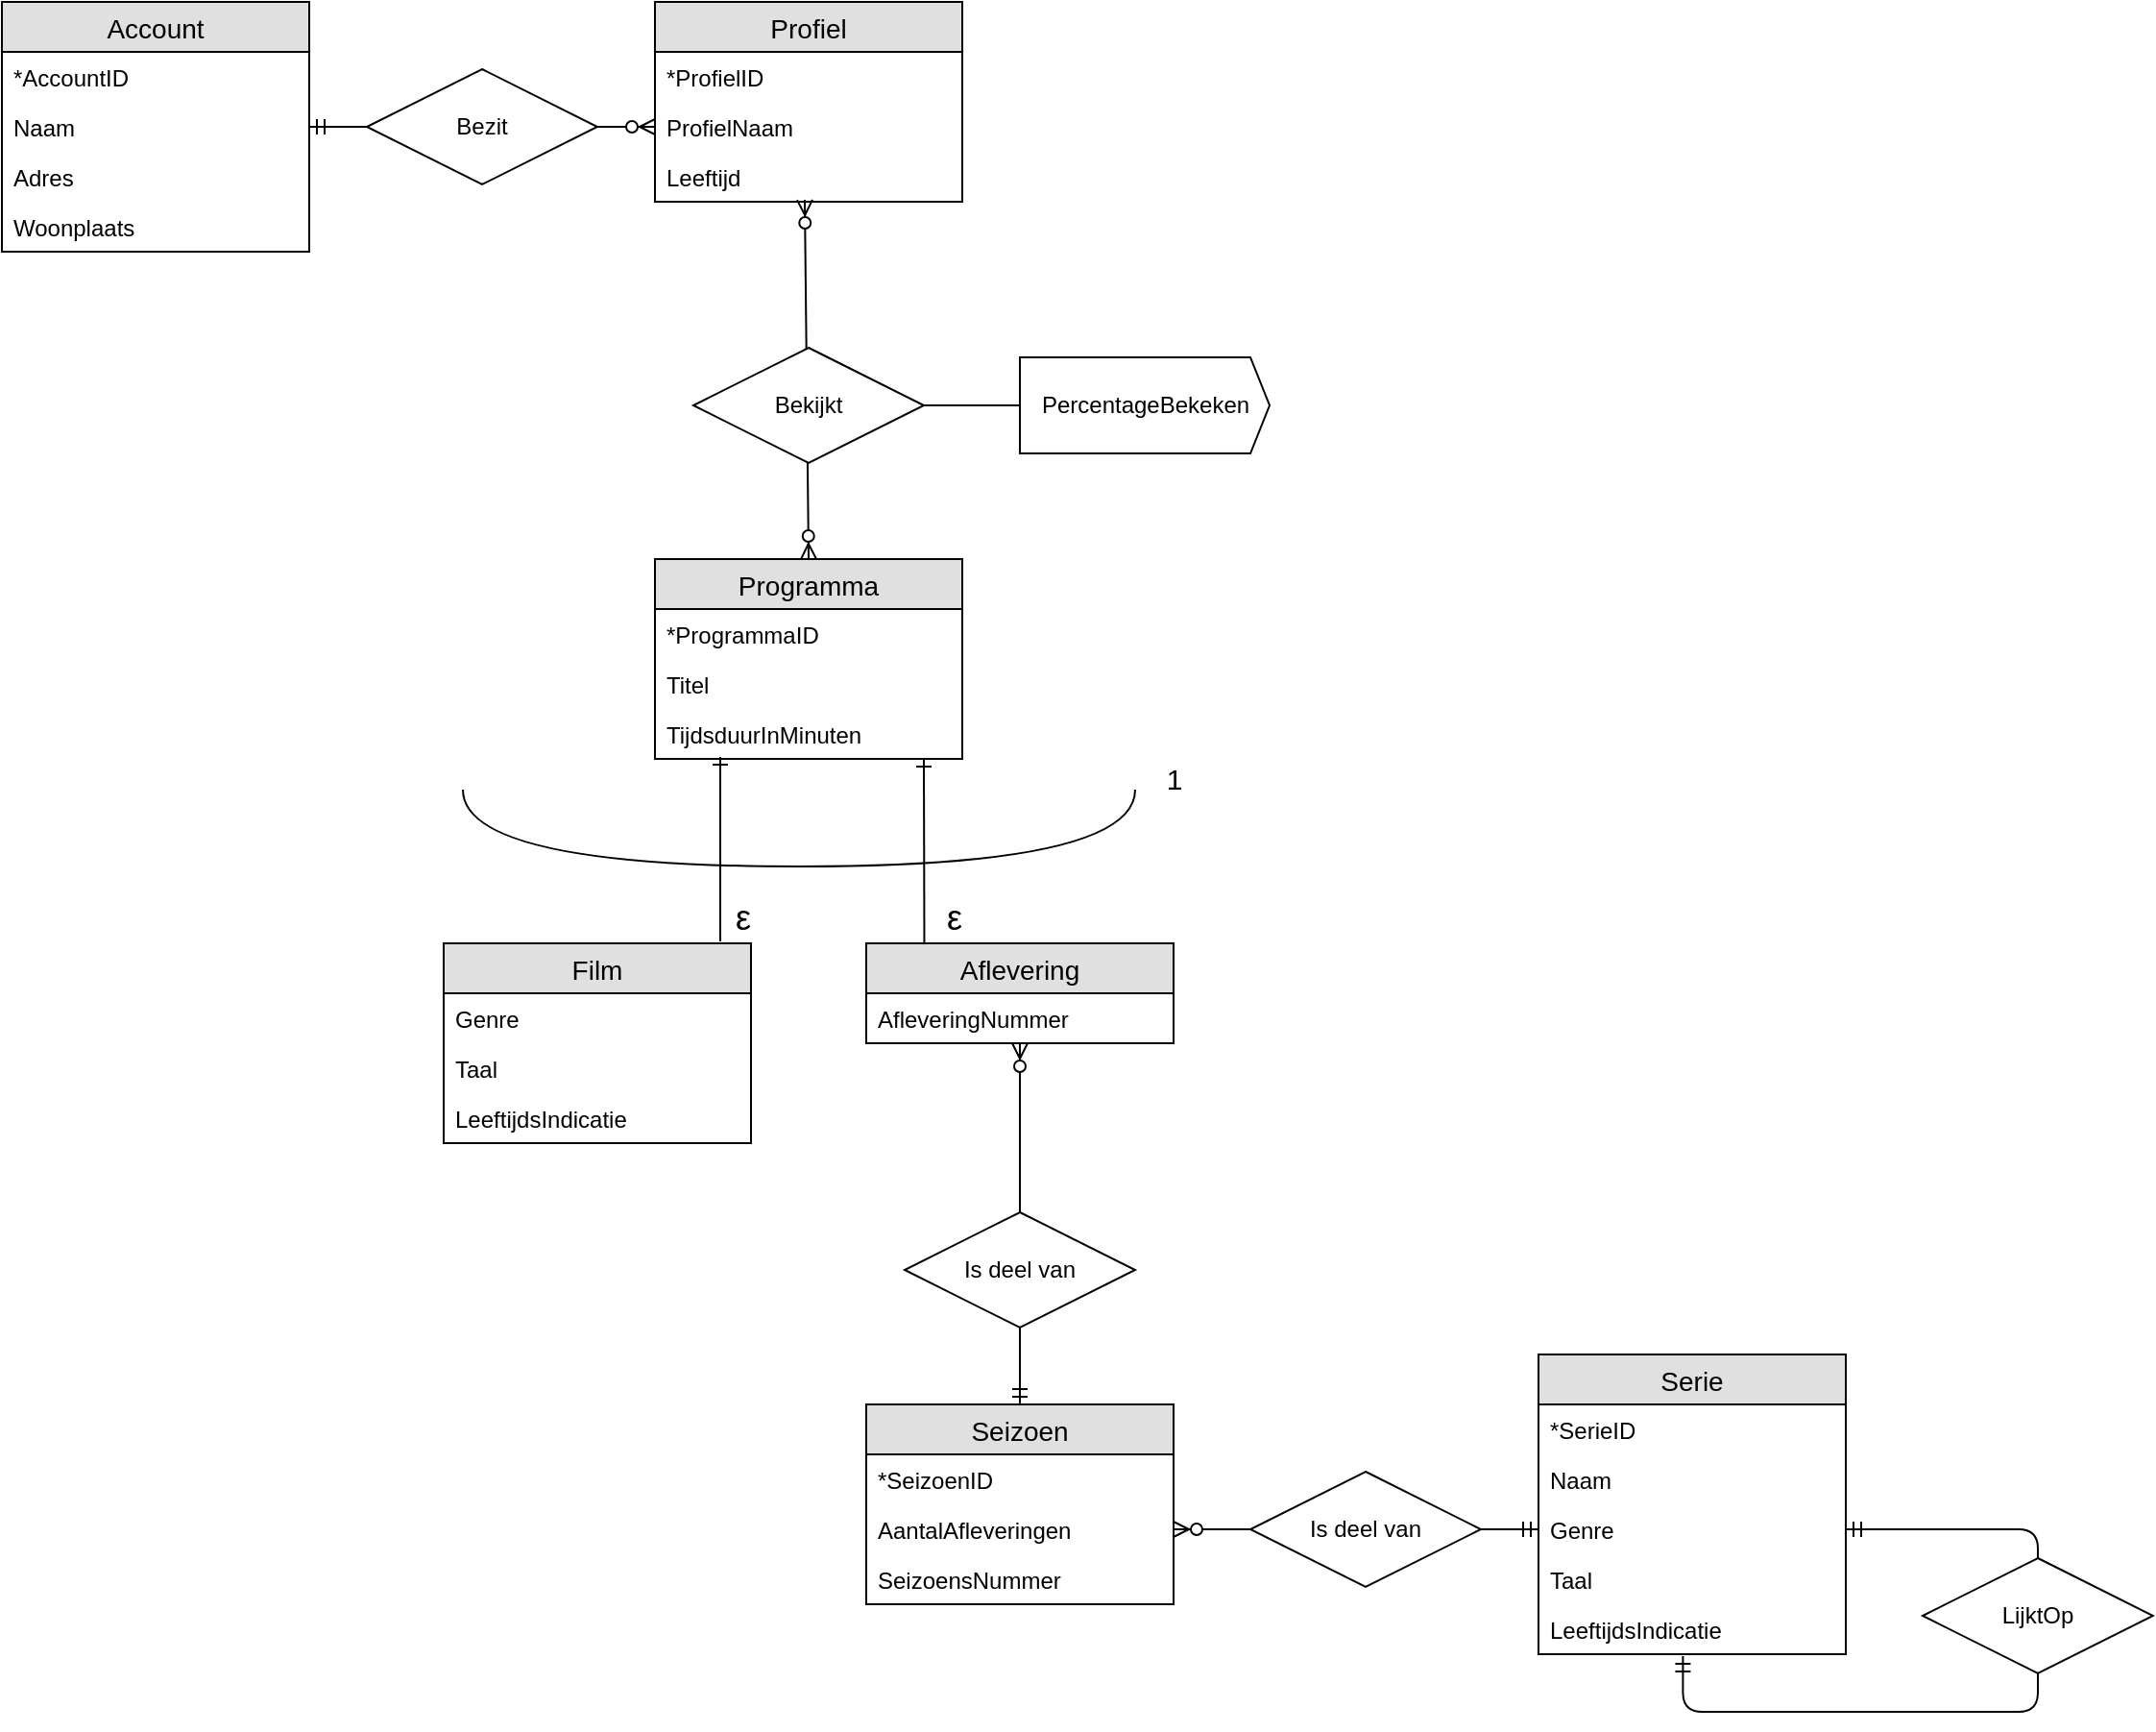 <mxfile version="12.5.1" type="device"><diagram id="POQMz9XY_NHFmEu6bQMm" name="Page-1"><mxGraphModel dx="1264" dy="517" grid="1" gridSize="10" guides="1" tooltips="1" connect="1" arrows="1" fold="1" page="1" pageScale="1" pageWidth="827" pageHeight="1169" math="0" shadow="0"><root><mxCell id="0"/><mxCell id="1" parent="0"/><mxCell id="8av5if_YfMAK9gz9gNem-1" value="Account" style="swimlane;fontStyle=0;childLayout=stackLayout;horizontal=1;startSize=26;fillColor=#e0e0e0;horizontalStack=0;resizeParent=1;resizeParentMax=0;resizeLast=0;collapsible=1;marginBottom=0;swimlaneFillColor=#ffffff;align=center;fontSize=14;" parent="1" vertex="1"><mxGeometry x="70" y="50" width="160" height="130" as="geometry"/></mxCell><mxCell id="8av5if_YfMAK9gz9gNem-2" value="*AccountID" style="text;strokeColor=none;fillColor=none;spacingLeft=4;spacingRight=4;overflow=hidden;rotatable=0;points=[[0,0.5],[1,0.5]];portConstraint=eastwest;fontSize=12;" parent="8av5if_YfMAK9gz9gNem-1" vertex="1"><mxGeometry y="26" width="160" height="26" as="geometry"/></mxCell><mxCell id="8av5if_YfMAK9gz9gNem-3" value="Naam" style="text;strokeColor=none;fillColor=none;spacingLeft=4;spacingRight=4;overflow=hidden;rotatable=0;points=[[0,0.5],[1,0.5]];portConstraint=eastwest;fontSize=12;" parent="8av5if_YfMAK9gz9gNem-1" vertex="1"><mxGeometry y="52" width="160" height="26" as="geometry"/></mxCell><mxCell id="8av5if_YfMAK9gz9gNem-4" value="Adres&#10;" style="text;strokeColor=none;fillColor=none;spacingLeft=4;spacingRight=4;overflow=hidden;rotatable=0;points=[[0,0.5],[1,0.5]];portConstraint=eastwest;fontSize=12;" parent="8av5if_YfMAK9gz9gNem-1" vertex="1"><mxGeometry y="78" width="160" height="26" as="geometry"/></mxCell><mxCell id="8av5if_YfMAK9gz9gNem-6" value="Woonplaats" style="text;strokeColor=none;fillColor=none;spacingLeft=4;spacingRight=4;overflow=hidden;rotatable=0;points=[[0,0.5],[1,0.5]];portConstraint=eastwest;fontSize=12;" parent="8av5if_YfMAK9gz9gNem-1" vertex="1"><mxGeometry y="104" width="160" height="26" as="geometry"/></mxCell><mxCell id="8av5if_YfMAK9gz9gNem-7" value="Profiel" style="swimlane;fontStyle=0;childLayout=stackLayout;horizontal=1;startSize=26;fillColor=#e0e0e0;horizontalStack=0;resizeParent=1;resizeParentMax=0;resizeLast=0;collapsible=1;marginBottom=0;swimlaneFillColor=#ffffff;align=center;fontSize=14;" parent="1" vertex="1"><mxGeometry x="410" y="50" width="160" height="104" as="geometry"/></mxCell><mxCell id="8av5if_YfMAK9gz9gNem-8" value="*ProfielID" style="text;strokeColor=none;fillColor=none;spacingLeft=4;spacingRight=4;overflow=hidden;rotatable=0;points=[[0,0.5],[1,0.5]];portConstraint=eastwest;fontSize=12;" parent="8av5if_YfMAK9gz9gNem-7" vertex="1"><mxGeometry y="26" width="160" height="26" as="geometry"/></mxCell><mxCell id="8av5if_YfMAK9gz9gNem-9" value="ProfielNaam" style="text;strokeColor=none;fillColor=none;spacingLeft=4;spacingRight=4;overflow=hidden;rotatable=0;points=[[0,0.5],[1,0.5]];portConstraint=eastwest;fontSize=12;" parent="8av5if_YfMAK9gz9gNem-7" vertex="1"><mxGeometry y="52" width="160" height="26" as="geometry"/></mxCell><mxCell id="8av5if_YfMAK9gz9gNem-10" value="Leeftijd" style="text;strokeColor=none;fillColor=none;spacingLeft=4;spacingRight=4;overflow=hidden;rotatable=0;points=[[0,0.5],[1,0.5]];portConstraint=eastwest;fontSize=12;" parent="8av5if_YfMAK9gz9gNem-7" vertex="1"><mxGeometry y="78" width="160" height="26" as="geometry"/></mxCell><mxCell id="8av5if_YfMAK9gz9gNem-16" value="" style="edgeStyle=entityRelationEdgeStyle;fontSize=12;html=1;endArrow=ERzeroToMany;startArrow=ERmandOne;exitX=1;exitY=0.5;exitDx=0;exitDy=0;entryX=0;entryY=0.5;entryDx=0;entryDy=0;" parent="1" source="8av5if_YfMAK9gz9gNem-3" target="8av5if_YfMAK9gz9gNem-9" edge="1"><mxGeometry width="100" height="100" relative="1" as="geometry"><mxPoint x="280" y="220" as="sourcePoint"/><mxPoint x="260" y="600" as="targetPoint"/></mxGeometry></mxCell><mxCell id="8av5if_YfMAK9gz9gNem-12" value="Bezit" style="shape=rhombus;perimeter=rhombusPerimeter;whiteSpace=wrap;html=1;align=center;" parent="1" vertex="1"><mxGeometry x="260" y="85" width="120" height="60" as="geometry"/></mxCell><mxCell id="8av5if_YfMAK9gz9gNem-19" value="Programma" style="swimlane;fontStyle=0;childLayout=stackLayout;horizontal=1;startSize=26;fillColor=#e0e0e0;horizontalStack=0;resizeParent=1;resizeParentMax=0;resizeLast=0;collapsible=1;marginBottom=0;swimlaneFillColor=#ffffff;align=center;fontSize=14;" parent="1" vertex="1"><mxGeometry x="410" y="340" width="160" height="104" as="geometry"><mxRectangle x="410" y="290" width="70" height="26" as="alternateBounds"/></mxGeometry></mxCell><mxCell id="8av5if_YfMAK9gz9gNem-20" value="*ProgrammaID" style="text;strokeColor=none;fillColor=none;spacingLeft=4;spacingRight=4;overflow=hidden;rotatable=0;points=[[0,0.5],[1,0.5]];portConstraint=eastwest;fontSize=12;" parent="8av5if_YfMAK9gz9gNem-19" vertex="1"><mxGeometry y="26" width="160" height="26" as="geometry"/></mxCell><mxCell id="8av5if_YfMAK9gz9gNem-21" value="Titel" style="text;strokeColor=none;fillColor=none;spacingLeft=4;spacingRight=4;overflow=hidden;rotatable=0;points=[[0,0.5],[1,0.5]];portConstraint=eastwest;fontSize=12;" parent="8av5if_YfMAK9gz9gNem-19" vertex="1"><mxGeometry y="52" width="160" height="26" as="geometry"/></mxCell><mxCell id="8av5if_YfMAK9gz9gNem-22" value="TijdsduurInMinuten" style="text;strokeColor=none;fillColor=none;spacingLeft=4;spacingRight=4;overflow=hidden;rotatable=0;points=[[0,0.5],[1,0.5]];portConstraint=eastwest;fontSize=12;" parent="8av5if_YfMAK9gz9gNem-19" vertex="1"><mxGeometry y="78" width="160" height="26" as="geometry"/></mxCell><mxCell id="8av5if_YfMAK9gz9gNem-23" value="" style="fontSize=12;html=1;endArrow=ERzeroToMany;endFill=1;startArrow=ERzeroToMany;exitX=0.5;exitY=0;exitDx=0;exitDy=0;rounded=1;" parent="1" source="8av5if_YfMAK9gz9gNem-19" edge="1"><mxGeometry width="100" height="100" relative="1" as="geometry"><mxPoint x="300" y="482" as="sourcePoint"/><mxPoint x="488" y="153" as="targetPoint"/></mxGeometry></mxCell><mxCell id="8av5if_YfMAK9gz9gNem-24" value="Bekijkt" style="shape=rhombus;perimeter=rhombusPerimeter;whiteSpace=wrap;html=1;align=center;" parent="1" vertex="1"><mxGeometry x="430" y="230" width="120" height="60" as="geometry"/></mxCell><mxCell id="8av5if_YfMAK9gz9gNem-25" value="PercentageBekeken" style="html=1;shadow=0;dashed=0;align=center;verticalAlign=middle;shape=mxgraph.arrows2.arrow;dy=0;dx=10;notch=0;" parent="1" vertex="1"><mxGeometry x="600" y="235" width="130" height="50" as="geometry"/></mxCell><mxCell id="8av5if_YfMAK9gz9gNem-28" value="" style="endArrow=none;html=1;entryX=1;entryY=0.5;entryDx=0;entryDy=0;exitX=0;exitY=0.5;exitDx=0;exitDy=0;exitPerimeter=0;" parent="1" source="8av5if_YfMAK9gz9gNem-25" target="8av5if_YfMAK9gz9gNem-24" edge="1"><mxGeometry width="50" height="50" relative="1" as="geometry"><mxPoint x="70" y="520" as="sourcePoint"/><mxPoint x="120" y="470" as="targetPoint"/></mxGeometry></mxCell><mxCell id="8av5if_YfMAK9gz9gNem-29" value="Film" style="swimlane;fontStyle=0;childLayout=stackLayout;horizontal=1;startSize=26;fillColor=#e0e0e0;horizontalStack=0;resizeParent=1;resizeParentMax=0;resizeLast=0;collapsible=1;marginBottom=0;swimlaneFillColor=#ffffff;align=center;fontSize=14;" parent="1" vertex="1"><mxGeometry x="300" y="540" width="160" height="104" as="geometry"/></mxCell><mxCell id="8av5if_YfMAK9gz9gNem-31" value="Genre" style="text;strokeColor=none;fillColor=none;spacingLeft=4;spacingRight=4;overflow=hidden;rotatable=0;points=[[0,0.5],[1,0.5]];portConstraint=eastwest;fontSize=12;" parent="8av5if_YfMAK9gz9gNem-29" vertex="1"><mxGeometry y="26" width="160" height="26" as="geometry"/></mxCell><mxCell id="8av5if_YfMAK9gz9gNem-32" value="Taal" style="text;strokeColor=none;fillColor=none;spacingLeft=4;spacingRight=4;overflow=hidden;rotatable=0;points=[[0,0.5],[1,0.5]];portConstraint=eastwest;fontSize=12;" parent="8av5if_YfMAK9gz9gNem-29" vertex="1"><mxGeometry y="52" width="160" height="26" as="geometry"/></mxCell><mxCell id="8av5if_YfMAK9gz9gNem-58" value="LeeftijdsIndicatie" style="text;strokeColor=none;fillColor=none;spacingLeft=4;spacingRight=4;overflow=hidden;rotatable=0;points=[[0,0.5],[1,0.5]];portConstraint=eastwest;fontSize=12;" parent="8av5if_YfMAK9gz9gNem-29" vertex="1"><mxGeometry y="78" width="160" height="26" as="geometry"/></mxCell><mxCell id="8av5if_YfMAK9gz9gNem-33" value="Aflevering" style="swimlane;fontStyle=0;childLayout=stackLayout;horizontal=1;startSize=26;fillColor=#e0e0e0;horizontalStack=0;resizeParent=1;resizeParentMax=0;resizeLast=0;collapsible=1;marginBottom=0;swimlaneFillColor=#ffffff;align=center;fontSize=14;" parent="1" vertex="1"><mxGeometry x="520" y="540" width="160" height="52" as="geometry"/></mxCell><mxCell id="8av5if_YfMAK9gz9gNem-36" value="AfleveringNummer" style="text;strokeColor=none;fillColor=none;spacingLeft=4;spacingRight=4;overflow=hidden;rotatable=0;points=[[0,0.5],[1,0.5]];portConstraint=eastwest;fontSize=12;" parent="8av5if_YfMAK9gz9gNem-33" vertex="1"><mxGeometry y="26" width="160" height="26" as="geometry"/></mxCell><mxCell id="8av5if_YfMAK9gz9gNem-37" value="Seizoen" style="swimlane;fontStyle=0;childLayout=stackLayout;horizontal=1;startSize=26;fillColor=#e0e0e0;horizontalStack=0;resizeParent=1;resizeParentMax=0;resizeLast=0;collapsible=1;marginBottom=0;swimlaneFillColor=#ffffff;align=center;fontSize=14;" parent="1" vertex="1"><mxGeometry x="520" y="780" width="160" height="104" as="geometry"/></mxCell><mxCell id="8av5if_YfMAK9gz9gNem-38" value="*SeizoenID" style="text;strokeColor=none;fillColor=none;spacingLeft=4;spacingRight=4;overflow=hidden;rotatable=0;points=[[0,0.5],[1,0.5]];portConstraint=eastwest;fontSize=12;" parent="8av5if_YfMAK9gz9gNem-37" vertex="1"><mxGeometry y="26" width="160" height="26" as="geometry"/></mxCell><mxCell id="8av5if_YfMAK9gz9gNem-40" value="AantalAfleveringen" style="text;strokeColor=none;fillColor=none;spacingLeft=4;spacingRight=4;overflow=hidden;rotatable=0;points=[[0,0.5],[1,0.5]];portConstraint=eastwest;fontSize=12;" parent="8av5if_YfMAK9gz9gNem-37" vertex="1"><mxGeometry y="52" width="160" height="26" as="geometry"/></mxCell><mxCell id="8av5if_YfMAK9gz9gNem-41" value="SeizoensNummer" style="text;strokeColor=none;fillColor=none;spacingLeft=4;spacingRight=4;overflow=hidden;rotatable=0;points=[[0,0.5],[1,0.5]];portConstraint=eastwest;fontSize=12;" parent="8av5if_YfMAK9gz9gNem-37" vertex="1"><mxGeometry y="78" width="160" height="26" as="geometry"/></mxCell><mxCell id="8av5if_YfMAK9gz9gNem-42" value="Serie" style="swimlane;fontStyle=0;childLayout=stackLayout;horizontal=1;startSize=26;fillColor=#e0e0e0;horizontalStack=0;resizeParent=1;resizeParentMax=0;resizeLast=0;collapsible=1;marginBottom=0;swimlaneFillColor=#ffffff;align=center;fontSize=14;" parent="1" vertex="1"><mxGeometry x="870" y="754" width="160" height="156" as="geometry"/></mxCell><mxCell id="8av5if_YfMAK9gz9gNem-43" value="*SerieID" style="text;strokeColor=none;fillColor=none;spacingLeft=4;spacingRight=4;overflow=hidden;rotatable=0;points=[[0,0.5],[1,0.5]];portConstraint=eastwest;fontSize=12;" parent="8av5if_YfMAK9gz9gNem-42" vertex="1"><mxGeometry y="26" width="160" height="26" as="geometry"/></mxCell><mxCell id="8av5if_YfMAK9gz9gNem-47" value="Naam" style="text;strokeColor=none;fillColor=none;spacingLeft=4;spacingRight=4;overflow=hidden;rotatable=0;points=[[0,0.5],[1,0.5]];portConstraint=eastwest;fontSize=12;" parent="8av5if_YfMAK9gz9gNem-42" vertex="1"><mxGeometry y="52" width="160" height="26" as="geometry"/></mxCell><mxCell id="8av5if_YfMAK9gz9gNem-44" value="Genre" style="text;strokeColor=none;fillColor=none;spacingLeft=4;spacingRight=4;overflow=hidden;rotatable=0;points=[[0,0.5],[1,0.5]];portConstraint=eastwest;fontSize=12;" parent="8av5if_YfMAK9gz9gNem-42" vertex="1"><mxGeometry y="78" width="160" height="26" as="geometry"/></mxCell><mxCell id="8av5if_YfMAK9gz9gNem-45" value="Taal" style="text;strokeColor=none;fillColor=none;spacingLeft=4;spacingRight=4;overflow=hidden;rotatable=0;points=[[0,0.5],[1,0.5]];portConstraint=eastwest;fontSize=12;" parent="8av5if_YfMAK9gz9gNem-42" vertex="1"><mxGeometry y="104" width="160" height="26" as="geometry"/></mxCell><mxCell id="8av5if_YfMAK9gz9gNem-46" value="LeeftijdsIndicatie" style="text;strokeColor=none;fillColor=none;spacingLeft=4;spacingRight=4;overflow=hidden;rotatable=0;points=[[0,0.5],[1,0.5]];portConstraint=eastwest;fontSize=12;" parent="8av5if_YfMAK9gz9gNem-42" vertex="1"><mxGeometry y="130" width="160" height="26" as="geometry"/></mxCell><mxCell id="8av5if_YfMAK9gz9gNem-56" value="" style="edgeStyle=orthogonalEdgeStyle;fontSize=12;html=1;endArrow=ERmandOne;startArrow=ERmandOne;entryX=0.47;entryY=1.038;entryDx=0;entryDy=0;entryPerimeter=0;exitX=1;exitY=0.5;exitDx=0;exitDy=0;" parent="8av5if_YfMAK9gz9gNem-42" source="8av5if_YfMAK9gz9gNem-44" target="8av5if_YfMAK9gz9gNem-46" edge="1"><mxGeometry width="100" height="100" relative="1" as="geometry"><mxPoint x="-510" y="306" as="sourcePoint"/><mxPoint x="83" y="183" as="targetPoint"/><Array as="points"><mxPoint x="260" y="91"/><mxPoint x="260" y="186"/><mxPoint x="75" y="186"/></Array></mxGeometry></mxCell><mxCell id="8av5if_YfMAK9gz9gNem-49" value="" style="fontSize=12;html=1;endArrow=ERzeroToMany;startArrow=ERmandOne;exitX=0.5;exitY=0;exitDx=0;exitDy=0;" parent="1" source="8av5if_YfMAK9gz9gNem-37" target="8av5if_YfMAK9gz9gNem-36" edge="1"><mxGeometry width="100" height="100" relative="1" as="geometry"><mxPoint x="604" y="770" as="sourcePoint"/><mxPoint x="570" y="700" as="targetPoint"/></mxGeometry></mxCell><mxCell id="8av5if_YfMAK9gz9gNem-50" value="Is deel van" style="shape=rhombus;perimeter=rhombusPerimeter;whiteSpace=wrap;html=1;align=center;" parent="1" vertex="1"><mxGeometry x="540" y="680" width="120" height="60" as="geometry"/></mxCell><mxCell id="8av5if_YfMAK9gz9gNem-54" value="" style="fontSize=12;html=1;endArrow=ERzeroToMany;startArrow=ERmandOne;exitX=0;exitY=0.5;exitDx=0;exitDy=0;entryX=1;entryY=0.5;entryDx=0;entryDy=0;" parent="1" source="8av5if_YfMAK9gz9gNem-44" edge="1"><mxGeometry width="100" height="100" relative="1" as="geometry"><mxPoint x="600" y="1010" as="sourcePoint"/><mxPoint x="680" y="845" as="targetPoint"/></mxGeometry></mxCell><mxCell id="8av5if_YfMAK9gz9gNem-55" value="Is deel van" style="shape=rhombus;perimeter=rhombusPerimeter;whiteSpace=wrap;html=1;align=center;" parent="1" vertex="1"><mxGeometry x="720" y="815" width="120" height="60" as="geometry"/></mxCell><mxCell id="8av5if_YfMAK9gz9gNem-57" value="LijktOp" style="shape=rhombus;perimeter=rhombusPerimeter;whiteSpace=wrap;html=1;align=center;" parent="1" vertex="1"><mxGeometry x="1070" y="860" width="120" height="60" as="geometry"/></mxCell><mxCell id="8av5if_YfMAK9gz9gNem-59" value="" style="fontSize=12;html=1;endArrow=ERone;endFill=1;" parent="1" edge="1"><mxGeometry width="100" height="100" relative="1" as="geometry"><mxPoint x="444" y="539" as="sourcePoint"/><mxPoint x="444" y="443" as="targetPoint"/></mxGeometry></mxCell><mxCell id="8av5if_YfMAK9gz9gNem-60" value="" style="fontSize=12;html=1;endArrow=ERone;endFill=1;entryX=0.211;entryY=0.962;entryDx=0;entryDy=0;entryPerimeter=0;" parent="1" edge="1"><mxGeometry width="100" height="100" relative="1" as="geometry"><mxPoint x="550.24" y="539.99" as="sourcePoint"/><mxPoint x="550" y="444.002" as="targetPoint"/></mxGeometry></mxCell><mxCell id="8av5if_YfMAK9gz9gNem-61" value="&lt;font style=&quot;font-size: 15px&quot;&gt;1&lt;/font&gt;" style="text;html=1;align=center;verticalAlign=middle;resizable=0;points=[];;autosize=1;strokeWidth=3;" parent="1" vertex="1"><mxGeometry x="670" y="444" width="20" height="20" as="geometry"/></mxCell><mxCell id="8av5if_YfMAK9gz9gNem-62" value="" style="endArrow=none;html=1;edgeStyle=orthogonalEdgeStyle;curved=1;" parent="1" edge="1"><mxGeometry width="50" height="50" relative="1" as="geometry"><mxPoint x="310" y="460" as="sourcePoint"/><mxPoint x="660" y="460" as="targetPoint"/><Array as="points"><mxPoint x="310" y="500"/><mxPoint x="660" y="500"/></Array></mxGeometry></mxCell><mxCell id="8av5if_YfMAK9gz9gNem-68" value="&lt;font style=&quot;font-size: 18px&quot;&gt;ε&lt;/font&gt;" style="text;html=1;" parent="1" vertex="1"><mxGeometry x="450" y="510" width="20" height="30" as="geometry"/></mxCell><mxCell id="8av5if_YfMAK9gz9gNem-69" value="&lt;font style=&quot;font-size: 18px&quot;&gt;ε&lt;/font&gt;" style="text;html=1;" parent="1" vertex="1"><mxGeometry x="560" y="510" width="20" height="30" as="geometry"/></mxCell></root></mxGraphModel></diagram></mxfile>